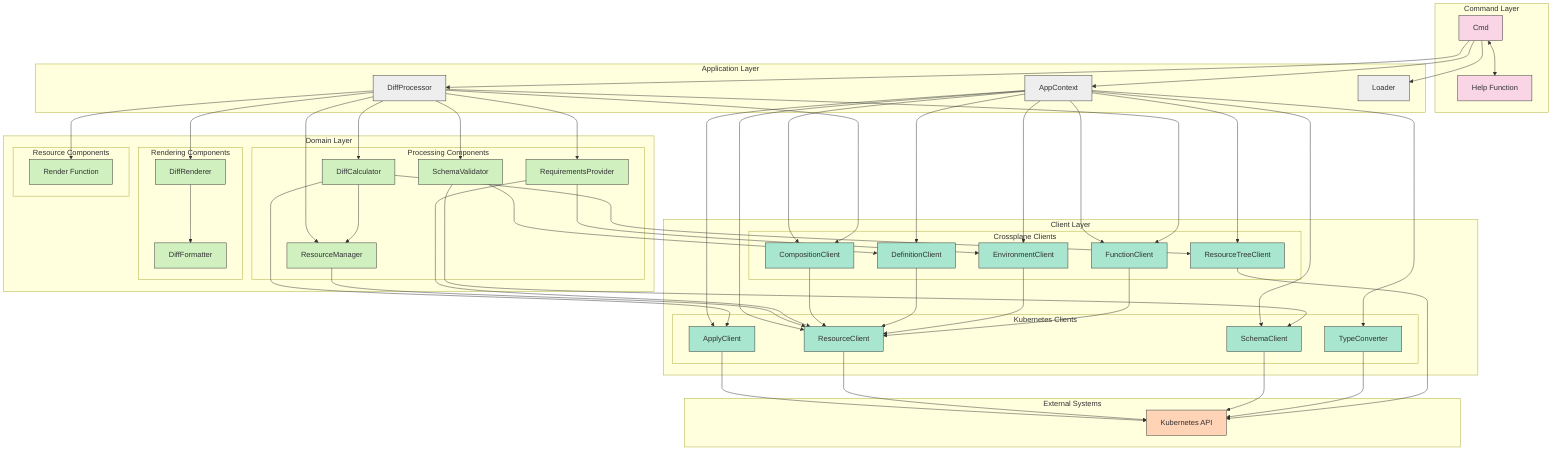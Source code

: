 flowchart TD
    subgraph "Command Layer"
        CMD[Cmd]
        HELP[Help Function]
    end
    
    subgraph "Application Layer"
        APP[AppContext]
        DPR[DiffProcessor]
        LOAD[Loader]
    end
    
    subgraph "Domain Layer"
        subgraph "Processing Components"
            DIFFCALC[DiffCalculator]
            SCHMVLD[SchemaValidator]
            RESMGR[ResourceManager]
            REQPRV[RequirementsProvider]
        end
        
        subgraph "Rendering Components"
            DIFFRND[DiffRenderer]
            DIFFFRM[DiffFormatter]
        end
        
        subgraph "Resource Components"
            RENDER[Render Function]
        end
    end
    
    subgraph "Client Layer"
        subgraph "Kubernetes Clients"
            APPLY[ApplyClient]
            RESRC[ResourceClient]
            SCHMA[SchemaClient]
            TCONV[TypeConverter]
        end
        
        subgraph "Crossplane Clients"
            COMP[CompositionClient]
            DEFN[DefinitionClient]
            ENVT[EnvironmentClient]
            FUNC[FunctionClient]
            TREE[ResourceTreeClient]
        end
    end
    
    subgraph "External Systems"
        K8S[Kubernetes API]
    end
    
    %% Command Layer connections
    CMD --> APP
    CMD --> DPR
    CMD --> LOAD
    CMD <--> HELP
    
    %% Application Layer connections
    APP --> APPLY
    APP --> RESRC
    APP --> SCHMA
    APP --> TCONV
    APP --> COMP
    APP --> DEFN
    APP --> ENVT
    APP --> FUNC
    APP --> TREE
    
    DPR --> DIFFCALC
    DPR --> SCHMVLD
    DPR --> RESMGR
    DPR --> REQPRV
    DPR --> DIFFRND
    DPR --> RENDER
    DPR --> COMP
    DPR --> FUNC
    
    %% Domain Layer connections
    DIFFCALC --> RESMGR
    DIFFCALC --> TREE
    DIFFCALC --> APPLY
    
    SCHMVLD --> SCHMA
    SCHMVLD --> DEFN
    
    RESMGR --> RESRC
    
    REQPRV --> RESRC
    REQPRV --> ENVT
    
    DIFFRND --> DIFFFRM
    
    %% Client Layer connections
    APPLY --> K8S
    RESRC --> K8S
    SCHMA --> K8S
    TCONV --> K8S
    
    COMP --> RESRC
    DEFN --> RESRC
    ENVT --> RESRC
    FUNC --> RESRC
    TREE --> K8S
    
    %% Styling
    classDef commandLayer fill:#f9d5e5,stroke:#333,stroke-width:1px
    classDef applicationLayer fill:#eeeeee,stroke:#333,stroke-width:1px
    classDef domainLayer fill:#d0f0c0,stroke:#333,stroke-width:1px
    classDef clientLayer fill:#a8e6cf,stroke:#333,stroke-width:1px
    classDef externalSystems fill:#ffd3b6,stroke:#333,stroke-width:1px
    
    class CMD,HELP commandLayer
    class APP,DPR,LOAD applicationLayer
    class DIFFCALC,SCHMVLD,RESMGR,REQPRV,DIFFRND,DIFFFRM,RENDER domainLayer
    class APPLY,RESRC,SCHMA,TCONV,COMP,DEFN,ENVT,FUNC,TREE clientLayer
    class K8S externalSystems